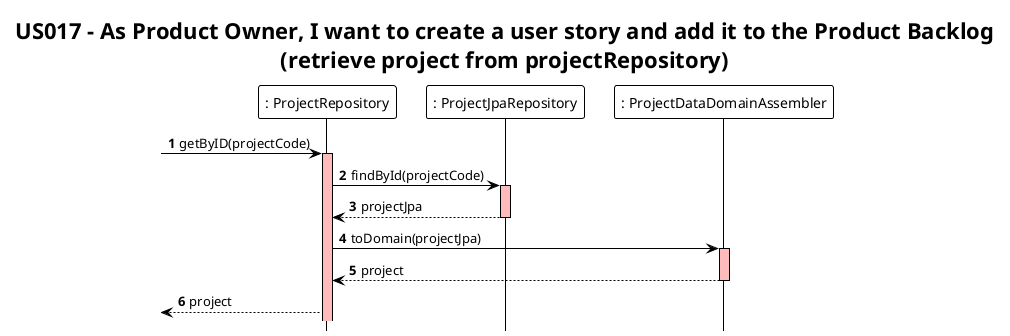 @startuml
!theme plain
hide footbox
autonumber

skinparam sequence{
LifeLineBackgroundColor #FFBBBB
}

title US017 - As Product Owner, I want to create a user story and add it to the Product Backlog\n(retrieve project from projectRepository)

participant ": ProjectRepository" as projectRepository
participant ": ProjectJpaRepository" as jpa
participant ": ProjectDataDomainAssembler" as assembler

-> projectRepository : getByID(projectCode)

activate projectRepository
projectRepository -> jpa : findById(projectCode)

activate jpa
jpa --> projectRepository : projectJpa
deactivate

projectRepository -> assembler : toDomain(projectJpa)

activate assembler
assembler --> projectRepository: project
deactivate

[<-- projectRepository : project



@enduml